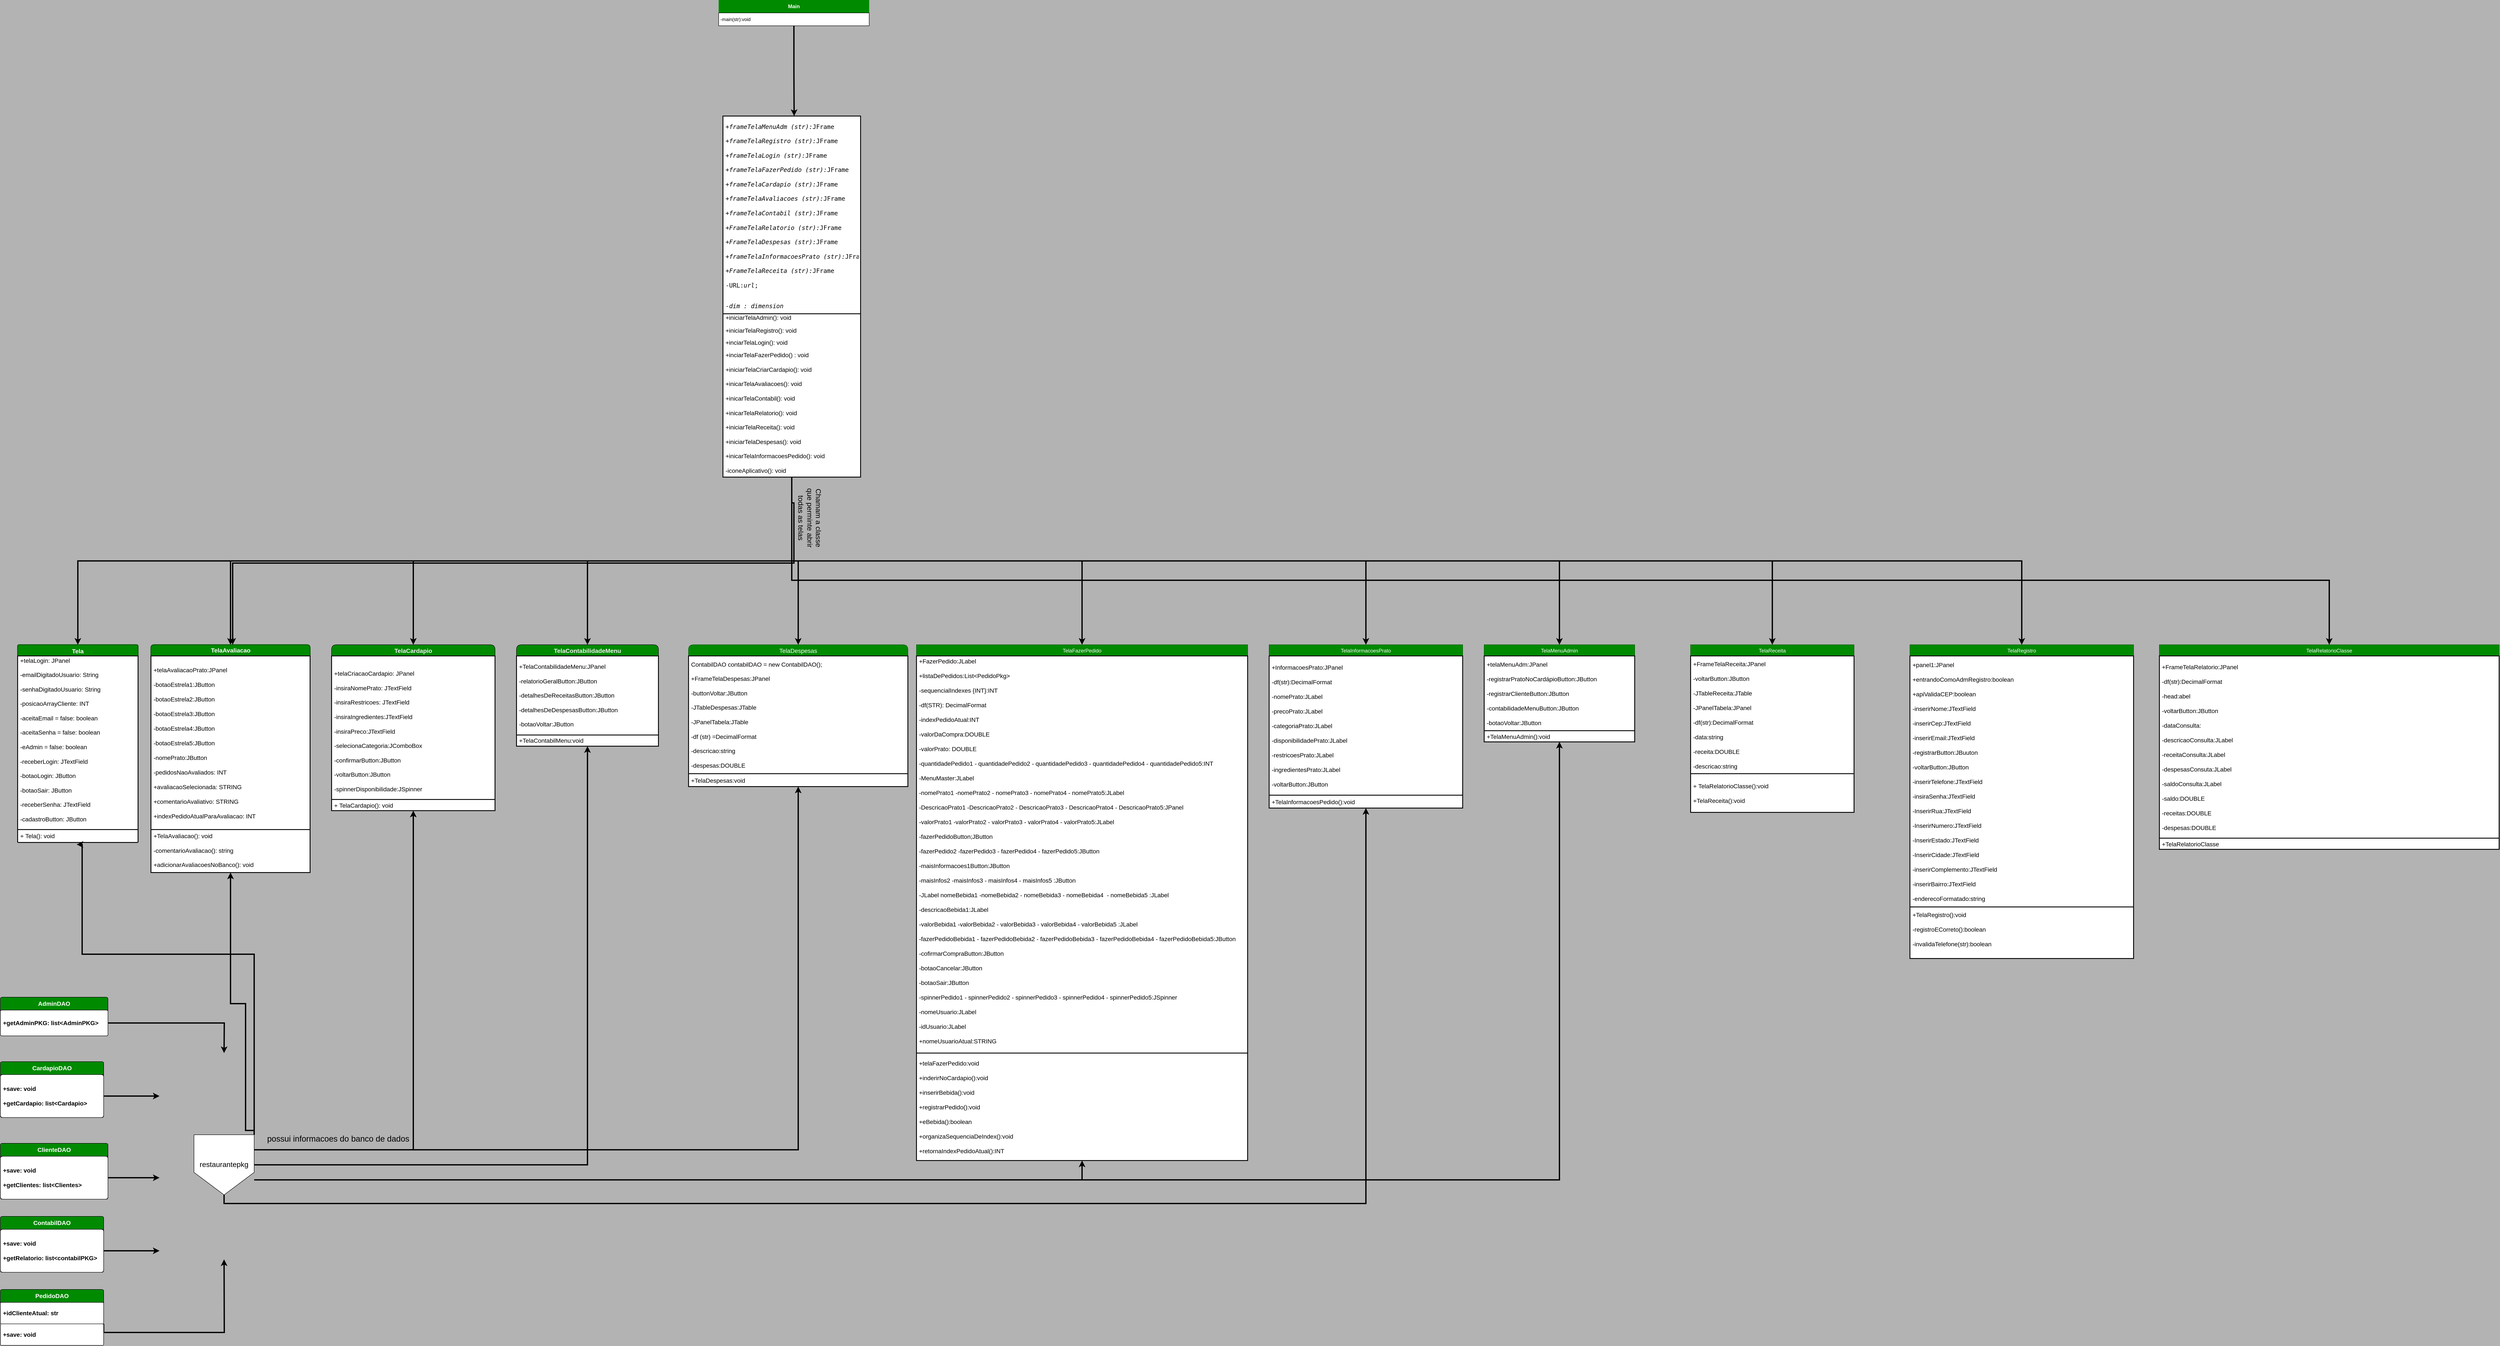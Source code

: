 <mxfile version="20.5.3" type="embed"><diagram id="23iRSUPoRavnBvh4doch" name="Page-1"><mxGraphModel dx="617" dy="2785" grid="1" gridSize="10" guides="1" tooltips="1" connect="1" arrows="1" fold="1" page="1" pageScale="1" pageWidth="827" pageHeight="1169" background="#B3B3B3" math="0" shadow="0"><root><mxCell id="0"/><mxCell id="1" parent="0"/><mxCell id="164" style="edgeStyle=orthogonalEdgeStyle;shape=connector;rounded=0;orthogonalLoop=1;jettySize=auto;html=1;exitX=0.5;exitY=1;exitDx=0;exitDy=0;entryX=0.517;entryY=0.004;entryDx=0;entryDy=0;entryPerimeter=0;labelBackgroundColor=default;strokeColor=#000000;strokeWidth=3;fontFamily=Helvetica;fontSize=17;fontColor=default;endArrow=classic;" edge="1" parent="1" source="6" target="22"><mxGeometry relative="1" as="geometry"/></mxCell><mxCell id="6" value="Main" style="swimlane;fontStyle=1;childLayout=stackLayout;horizontal=1;startSize=30;horizontalStack=0;resizeParent=1;resizeParentMax=0;resizeLast=0;collapsible=1;marginBottom=0;whiteSpace=wrap;html=1;fillColor=#008a00;strokeColor=none;fontColor=#ffffff;strokeWidth=1;" parent="1" vertex="1"><mxGeometry x="2350" y="-2050" width="350" height="60" as="geometry"><mxRectangle x="360" y="110" width="70" height="30" as="alternateBounds"/></mxGeometry></mxCell><mxCell id="8" value="-main(str):void" style="text;fillColor=#FFFFFF;align=left;verticalAlign=middle;spacingLeft=2;spacingRight=0;overflow=hidden;points=[[0,0.5],[1,0.5]];portConstraint=eastwest;rotatable=0;fontColor=#000000;strokeColor=#000000;spacingBottom=0;fontSize=11;fontStyle=0;strokeWidth=1;labelBorderColor=none;html=1;whiteSpace=wrap;" parent="6" vertex="1"><mxGeometry y="30" width="350" height="30" as="geometry"/></mxCell><mxCell id="138" style="edgeStyle=orthogonalEdgeStyle;rounded=0;orthogonalLoop=1;jettySize=auto;html=1;exitX=0.5;exitY=1;exitDx=0;exitDy=0;fontSize=17;spacing=3;strokeWidth=3;strokeColor=#000000;" edge="1" parent="1" source="21" target="77"><mxGeometry relative="1" as="geometry"/></mxCell><mxCell id="139" style="edgeStyle=orthogonalEdgeStyle;rounded=0;orthogonalLoop=1;jettySize=auto;html=1;exitX=0.5;exitY=1;exitDx=0;exitDy=0;fontSize=17;strokeWidth=3;strokeColor=#000000;" edge="1" parent="1" source="21" target="82"><mxGeometry relative="1" as="geometry"/></mxCell><mxCell id="140" style="edgeStyle=orthogonalEdgeStyle;rounded=0;orthogonalLoop=1;jettySize=auto;html=1;exitX=0.5;exitY=1;exitDx=0;exitDy=0;entryX=0.5;entryY=0;entryDx=0;entryDy=0;fontSize=17;strokeWidth=3;strokeColor=#000000;" edge="1" parent="1" source="21" target="85"><mxGeometry relative="1" as="geometry"/></mxCell><mxCell id="141" style="edgeStyle=orthogonalEdgeStyle;rounded=0;orthogonalLoop=1;jettySize=auto;html=1;exitX=0.5;exitY=1;exitDx=0;exitDy=0;entryX=0.5;entryY=0;entryDx=0;entryDy=0;fontSize=17;strokeWidth=3;strokeColor=#000000;" edge="1" parent="1" source="21" target="103"><mxGeometry relative="1" as="geometry"/></mxCell><mxCell id="142" style="edgeStyle=orthogonalEdgeStyle;rounded=0;orthogonalLoop=1;jettySize=auto;html=1;exitX=0.5;exitY=1;exitDx=0;exitDy=0;fontSize=17;strokeWidth=3;strokeColor=#000000;" edge="1" parent="1" source="21" target="107"><mxGeometry relative="1" as="geometry"/></mxCell><mxCell id="143" style="edgeStyle=orthogonalEdgeStyle;rounded=0;orthogonalLoop=1;jettySize=auto;html=1;exitX=0.5;exitY=1;exitDx=0;exitDy=0;entryX=0.5;entryY=0;entryDx=0;entryDy=0;fontSize=17;strokeWidth=3;strokeColor=#000000;" edge="1" parent="1" source="21" target="115"><mxGeometry relative="1" as="geometry"/></mxCell><mxCell id="144" style="edgeStyle=orthogonalEdgeStyle;rounded=0;orthogonalLoop=1;jettySize=auto;html=1;exitX=0.5;exitY=1;exitDx=0;exitDy=0;entryX=0.5;entryY=0;entryDx=0;entryDy=0;fontSize=17;strokeWidth=3;strokeColor=#000000;" edge="1" parent="1" source="21" target="119"><mxGeometry relative="1" as="geometry"/></mxCell><mxCell id="145" style="edgeStyle=orthogonalEdgeStyle;rounded=0;orthogonalLoop=1;jettySize=auto;html=1;exitX=0.5;exitY=1;exitDx=0;exitDy=0;entryX=0.5;entryY=0;entryDx=0;entryDy=0;fontSize=17;strokeWidth=3;strokeColor=#000000;" edge="1" parent="1" source="21" target="123"><mxGeometry relative="1" as="geometry"/></mxCell><mxCell id="146" style="edgeStyle=orthogonalEdgeStyle;rounded=0;orthogonalLoop=1;jettySize=auto;html=1;exitX=0.5;exitY=1;exitDx=0;exitDy=0;entryX=0.5;entryY=0;entryDx=0;entryDy=0;fontSize=17;strokeWidth=3;strokeColor=#000000;" edge="1" parent="1" source="21" target="127"><mxGeometry relative="1" as="geometry"/></mxCell><mxCell id="151" style="edgeStyle=orthogonalEdgeStyle;rounded=0;orthogonalLoop=1;jettySize=auto;html=1;exitX=0.5;exitY=1;exitDx=0;exitDy=0;entryX=0.5;entryY=0;entryDx=0;entryDy=0;fontSize=17;strokeWidth=3;strokeColor=#000000;" edge="1" parent="1" source="21" target="130"><mxGeometry relative="1" as="geometry"/></mxCell><mxCell id="152" style="edgeStyle=orthogonalEdgeStyle;rounded=0;orthogonalLoop=1;jettySize=auto;html=1;exitX=0.5;exitY=1;exitDx=0;exitDy=0;entryX=0.5;entryY=0;entryDx=0;entryDy=0;fontSize=17;strokeWidth=3;strokeColor=#000000;" edge="1" parent="1" source="21" target="134"><mxGeometry relative="1" as="geometry"><Array as="points"><mxPoint x="2520" y="-700"/><mxPoint x="6095" y="-700"/></Array></mxGeometry></mxCell><mxCell id="21" value="&lt;span&gt;ExecutaTelas&lt;/span&gt;" style="swimlane;fontStyle=1;childLayout=stackLayout;horizontal=1;startSize=30;horizontalStack=0;resizeParent=1;resizeParentMax=0;resizeLast=0;collapsible=1;marginBottom=0;whiteSpace=wrap;html=1;fontSize=14;fillColor=#008a00;fontColor=#ffffff;strokeColor=none;strokeWidth=2;rounded=0;arcSize=5;fillStyle=auto;swimlaneFillColor=none;perimeterSpacing=0;resizeWidth=0;resizeHeight=0;dashed=1;dashPattern=1 2;" parent="1" vertex="1"><mxGeometry x="2360" y="-1370" width="320" height="430" as="geometry"/></mxCell><mxCell id="23" value="&lt;pre style=&quot;&quot;&gt;&lt;font face=&quot;Helvetica&quot;&gt;&lt;span&gt;+iniciarTelaAdmin(): void&lt;/span&gt;&lt;/font&gt;&lt;/pre&gt;&lt;pre style=&quot;line-height: 100%;&quot;&gt;&lt;font face=&quot;Helvetica&quot;&gt;&lt;span&gt;+iniciarTelaRegistro(): void&lt;/span&gt;&lt;/font&gt;&lt;/pre&gt;&lt;pre style=&quot;line-height: 100%;&quot;&gt;&lt;font face=&quot;Helvetica&quot;&gt;&lt;span&gt;+inciarTelaLogin(): void&lt;/span&gt;&lt;/font&gt;&lt;/pre&gt;&lt;div&gt;&lt;span&gt;+inciarTelaFazerPedido() : void&lt;/span&gt;&lt;/div&gt;&lt;div&gt;&lt;span&gt;&lt;br&gt;&lt;/span&gt;&lt;/div&gt;&lt;div&gt;&lt;span&gt;+iniciarTelaCriarCardapio(): void&lt;/span&gt;&lt;/div&gt;&lt;div&gt;&lt;span&gt;&lt;br&gt;&lt;/span&gt;&lt;/div&gt;&lt;div&gt;&lt;span&gt;+inicarTelaAvaliacoes(): void&lt;/span&gt;&lt;/div&gt;&lt;div&gt;&lt;span&gt;&lt;br&gt;&lt;/span&gt;&lt;/div&gt;&lt;div&gt;&lt;span&gt;+inicarTelaContabil(): void&lt;/span&gt;&lt;/div&gt;&lt;div&gt;&lt;span&gt;&lt;br&gt;&lt;/span&gt;&lt;/div&gt;&lt;div&gt;&lt;span&gt;+inicarTelaRelatorio(): void&lt;/span&gt;&lt;/div&gt;&lt;div&gt;&lt;span&gt;&lt;br&gt;&lt;/span&gt;&lt;/div&gt;&lt;div&gt;&lt;span&gt;+iniciarTelaReceita(): void&lt;/span&gt;&lt;/div&gt;&lt;div&gt;&lt;span&gt;&lt;br&gt;&lt;/span&gt;&lt;/div&gt;&lt;div&gt;&lt;span&gt;+iniciarTelaDespesas(): void&lt;/span&gt;&lt;/div&gt;&lt;div&gt;&lt;span&gt;&lt;br&gt;&lt;/span&gt;&lt;/div&gt;&lt;div&gt;&lt;span&gt;+inicarTelaInformacoesPedido(): void&lt;/span&gt;&lt;/div&gt;&lt;div&gt;&lt;span&gt;&lt;br&gt;&lt;/span&gt;&lt;/div&gt;&lt;div&gt;&lt;span&gt;-iconeAplicativo(): void&lt;/span&gt;&lt;/div&gt;" style="text;strokeColor=#000000;fillColor=#FFFFFF;align=left;verticalAlign=middle;spacingLeft=4;spacingRight=4;overflow=hidden;points=[[0,0.5],[1,0.5]];portConstraint=eastwest;rotatable=0;whiteSpace=wrap;html=1;fontSize=14;labelBackgroundColor=none;fontColor=#000000;labelBorderColor=none;rounded=0;glass=0;shadow=0;arcSize=5;fontStyle=0;fillStyle=auto;swimlaneFillColor=none;perimeterSpacing=0;strokeWidth=2;gradientColor=none;" parent="21" vertex="1"><mxGeometry y="30" width="320" height="400" as="geometry"/></mxCell><mxCell id="38" value="AdminDAO" style="swimlane;fontStyle=1;childLayout=stackLayout;horizontal=1;startSize=30;horizontalStack=0;resizeParent=1;resizeParentMax=0;resizeLast=0;collapsible=1;marginBottom=0;whiteSpace=wrap;html=1;labelBackgroundColor=none;labelBorderColor=none;strokeColor=#000000;fontFamily=Helvetica;fontSize=14;fontColor=#ffffff;fillColor=#008a00;rounded=1;arcSize=5;" parent="1" vertex="1"><mxGeometry x="680" y="270" width="250" height="90" as="geometry"/></mxCell><mxCell id="39" value="&lt;b&gt;+getAdminPKG: list&amp;lt;AdminPKG&amp;gt;&lt;/b&gt;" style="text;strokeColor=#000000;fillColor=#FFFFFF;align=left;verticalAlign=middle;spacingLeft=4;spacingRight=4;overflow=hidden;points=[[0,0.5],[1,0.5]];portConstraint=eastwest;rotatable=0;whiteSpace=wrap;html=1;labelBackgroundColor=none;labelBorderColor=none;fontFamily=Helvetica;fontSize=14;fontColor=#000000;rounded=1;arcSize=5;" parent="38" vertex="1"><mxGeometry y="30" width="250" height="60" as="geometry"/></mxCell><mxCell id="42" value="ClienteDAO" style="swimlane;fontStyle=1;childLayout=stackLayout;horizontal=1;startSize=30;horizontalStack=0;resizeParent=1;resizeParentMax=0;resizeLast=0;collapsible=1;marginBottom=0;whiteSpace=wrap;html=1;labelBackgroundColor=none;labelBorderColor=none;strokeColor=#000000;fontFamily=Helvetica;fontSize=14;fontColor=#ffffff;fillColor=#008a00;rounded=1;arcSize=5;" parent="1" vertex="1"><mxGeometry x="680" y="610" width="250" height="130" as="geometry"/></mxCell><mxCell id="43" value="&lt;b&gt;+save: void&lt;br&gt;&lt;br&gt;+getClientes: list&amp;lt;Clientes&amp;gt;&lt;/b&gt;" style="text;strokeColor=#000000;fillColor=#FFFFFF;align=left;verticalAlign=middle;spacingLeft=4;spacingRight=4;overflow=hidden;points=[[0,0.5],[1,0.5]];portConstraint=eastwest;rotatable=0;whiteSpace=wrap;html=1;labelBackgroundColor=none;labelBorderColor=none;fontFamily=Helvetica;fontSize=14;fontColor=#000000;rounded=1;arcSize=5;" parent="42" vertex="1"><mxGeometry y="30" width="250" height="100" as="geometry"/></mxCell><mxCell id="44" value="CardapioDAO" style="swimlane;fontStyle=1;childLayout=stackLayout;horizontal=1;startSize=30;horizontalStack=0;resizeParent=1;resizeParentMax=0;resizeLast=0;collapsible=1;marginBottom=0;whiteSpace=wrap;html=1;labelBackgroundColor=none;labelBorderColor=none;strokeColor=#000000;fontFamily=Helvetica;fontSize=14;fontColor=#ffffff;fillColor=#008a00;rounded=1;arcSize=5;" parent="1" vertex="1"><mxGeometry x="680" y="420" width="240" height="130" as="geometry"/></mxCell><mxCell id="45" value="&lt;b&gt;+save: void&lt;br&gt;&lt;br&gt;+getCardapio: list&amp;lt;Cardapio&amp;gt;&lt;/b&gt;" style="text;strokeColor=#000000;fillColor=#FFFFFF;align=left;verticalAlign=middle;spacingLeft=4;spacingRight=4;overflow=hidden;points=[[0,0.5],[1,0.5]];portConstraint=eastwest;rotatable=0;whiteSpace=wrap;html=1;labelBackgroundColor=none;labelBorderColor=none;fontFamily=Helvetica;fontSize=14;fontColor=#000000;rounded=1;arcSize=5;" parent="44" vertex="1"><mxGeometry y="30" width="240" height="100" as="geometry"/></mxCell><mxCell id="46" value="ContabilDAO" style="swimlane;fontStyle=1;childLayout=stackLayout;horizontal=1;startSize=30;horizontalStack=0;resizeParent=1;resizeParentMax=0;resizeLast=0;collapsible=1;marginBottom=0;whiteSpace=wrap;html=1;labelBackgroundColor=none;labelBorderColor=none;strokeColor=#000000;fontFamily=Helvetica;fontSize=14;fontColor=#ffffff;fillColor=#008a00;rounded=1;arcSize=5;" parent="1" vertex="1"><mxGeometry x="680" y="780" width="240" height="130" as="geometry"/></mxCell><mxCell id="47" value="&lt;b&gt;+save: void&lt;br&gt;&lt;br&gt;+getRelatorio: list&amp;lt;contabilPKG&amp;gt;&lt;/b&gt;" style="text;strokeColor=#000000;fillColor=#FFFFFF;align=left;verticalAlign=middle;spacingLeft=4;spacingRight=4;overflow=hidden;points=[[0,0.5],[1,0.5]];portConstraint=eastwest;rotatable=0;whiteSpace=wrap;html=1;labelBackgroundColor=none;labelBorderColor=none;fontFamily=Helvetica;fontSize=14;fontColor=#000000;rounded=1;arcSize=5;" parent="46" vertex="1"><mxGeometry y="30" width="240" height="100" as="geometry"/></mxCell><mxCell id="71" style="edgeStyle=orthogonalEdgeStyle;rounded=0;orthogonalLoop=1;jettySize=auto;html=1;exitX=1;exitY=1;exitDx=0;exitDy=0;fontColor=default;fontSize=17;strokeColor=#000000;strokeWidth=3;" parent="1" source="48" edge="1"><mxGeometry relative="1" as="geometry"><mxPoint x="1200" y="880" as="targetPoint"/></mxGeometry></mxCell><mxCell id="48" value="PedidoDAO" style="swimlane;fontStyle=1;childLayout=stackLayout;horizontal=1;startSize=30;horizontalStack=0;resizeParent=1;resizeParentMax=0;resizeLast=0;collapsible=1;marginBottom=0;whiteSpace=wrap;html=1;labelBackgroundColor=none;labelBorderColor=none;strokeColor=#000000;fontFamily=Helvetica;fontSize=14;fontColor=#ffffff;fillColor=#008a00;rounded=1;arcSize=5;" parent="1" vertex="1"><mxGeometry x="680" y="950" width="240" height="80" as="geometry"/></mxCell><mxCell id="49" value="&lt;b&gt;+idClienteAtual: str&lt;/b&gt;" style="text;strokeColor=#000000;fillColor=#FFFFFF;align=left;verticalAlign=middle;spacingLeft=4;spacingRight=4;overflow=hidden;points=[[0,0.5],[1,0.5]];portConstraint=eastwest;rotatable=0;whiteSpace=wrap;html=1;labelBackgroundColor=none;labelBorderColor=none;fontFamily=Helvetica;fontSize=14;fontColor=#000000;rounded=1;arcSize=5;" parent="48" vertex="1"><mxGeometry y="30" width="240" height="50" as="geometry"/></mxCell><mxCell id="55" value="&lt;b&gt;+save: void&lt;br&gt;&lt;/b&gt;" style="text;strokeColor=#000000;fillColor=#FFFFFF;align=left;verticalAlign=middle;spacingLeft=4;spacingRight=4;overflow=hidden;points=[[0,0.5],[1,0.5]];portConstraint=eastwest;rotatable=0;whiteSpace=wrap;html=1;labelBackgroundColor=none;labelBorderColor=none;fontFamily=Helvetica;fontSize=14;fontColor=#000000;rounded=1;arcSize=5;" parent="1" vertex="1"><mxGeometry x="680" y="1030" width="240" height="50" as="geometry"/></mxCell><mxCell id="60" style="edgeStyle=orthogonalEdgeStyle;rounded=0;orthogonalLoop=1;jettySize=auto;html=1;exitX=1;exitY=0.5;exitDx=0;exitDy=0;fontColor=default;fontSize=17;strokeColor=#000000;strokeWidth=3;" parent="1" source="39" edge="1"><mxGeometry relative="1" as="geometry"><mxPoint x="1200" y="400" as="targetPoint"/></mxGeometry></mxCell><mxCell id="63" style="edgeStyle=orthogonalEdgeStyle;rounded=0;orthogonalLoop=1;jettySize=auto;html=1;exitX=1;exitY=0.5;exitDx=0;exitDy=0;fontColor=default;fontSize=17;strokeColor=#000000;strokeWidth=3;" parent="1" source="45" edge="1"><mxGeometry relative="1" as="geometry"><mxPoint x="1050" y="500" as="targetPoint"/></mxGeometry></mxCell><mxCell id="66" style="edgeStyle=orthogonalEdgeStyle;rounded=0;orthogonalLoop=1;jettySize=auto;html=1;exitX=1;exitY=0.5;exitDx=0;exitDy=0;fontColor=default;fontSize=17;strokeColor=#000000;strokeWidth=3;" parent="1" source="43" edge="1"><mxGeometry relative="1" as="geometry"><mxPoint x="1050" y="690" as="targetPoint"/></mxGeometry></mxCell><mxCell id="68" style="edgeStyle=orthogonalEdgeStyle;rounded=0;orthogonalLoop=1;jettySize=auto;html=1;exitX=1;exitY=0.5;exitDx=0;exitDy=0;fontColor=default;fontSize=17;strokeColor=#000000;strokeWidth=3;" parent="1" source="47" edge="1"><mxGeometry relative="1" as="geometry"><mxPoint x="1050" y="860" as="targetPoint"/></mxGeometry></mxCell><mxCell id="77" value="Tela" style="swimlane;fontStyle=1;childLayout=stackLayout;horizontal=1;startSize=26;fillColor=#008a00;horizontalStack=0;resizeParent=1;resizeParentMax=0;resizeLast=0;collapsible=1;marginBottom=0;strokeColor=#005700;strokeWidth=2;fontColor=#ffffff;verticalAlign=top;align=center;perimeterSpacing=0;fontSize=14;rounded=1;swimlaneLine=1;arcSize=5;" parent="1" vertex="1"><mxGeometry x="720" y="-550" width="280" height="430" as="geometry"><mxRectangle x="910" y="-310" width="60" height="30" as="alternateBounds"/></mxGeometry></mxCell><mxCell id="78" value="&lt;blockquote style=&quot;margin: 0px 0px 0px 40px; border: none; padding: 0px; font-size: 14px;&quot;&gt;&lt;/blockquote&gt;&lt;span style=&quot;font-size: 14px; background-color: initial;&quot;&gt;&lt;div style=&quot;text-align: justify; font-size: 14px;&quot;&gt;&lt;span style=&quot;background-color: initial; font-size: 14px;&quot;&gt;+telaLogin: JPanel&lt;/span&gt;&lt;/div&gt;&lt;/span&gt;&lt;div style=&quot;text-align: justify; font-size: 14px;&quot;&gt;&lt;br style=&quot;font-size: 14px;&quot;&gt;&lt;/div&gt;&lt;span style=&quot;background-color: initial; font-size: 14px;&quot;&gt;&lt;div style=&quot;text-align: justify; font-size: 14px;&quot;&gt;&lt;span style=&quot;background-color: initial; font-size: 14px;&quot;&gt;-emailDigitadoUsuario: String&lt;/span&gt;&lt;br style=&quot;font-size: 14px;&quot;&gt;&lt;/div&gt;&lt;/span&gt;&lt;span style=&quot;background-color: initial; font-size: 14px;&quot;&gt;&lt;div style=&quot;text-align: justify; font-size: 14px;&quot;&gt;&lt;br style=&quot;font-size: 14px;&quot;&gt;&lt;/div&gt;&lt;div style=&quot;font-size: 14px; text-align: justify;&quot;&gt;&lt;span style=&quot;background-color: initial; font-size: 14px;&quot;&gt;-senhaDigitadoUsuario: String&lt;/span&gt;&lt;/div&gt;&lt;/span&gt;&lt;span style=&quot;background-color: initial; font-size: 14px;&quot;&gt;&lt;div style=&quot;text-align: justify; font-size: 14px;&quot;&gt;&lt;br style=&quot;font-size: 14px;&quot;&gt;&lt;/div&gt;&lt;div style=&quot;font-size: 14px; text-align: justify;&quot;&gt;&lt;span style=&quot;background-color: initial; font-size: 14px;&quot;&gt;-posicaoArrayCliente: INT&lt;/span&gt;&lt;/div&gt;&lt;/span&gt;&lt;span style=&quot;background-color: initial; font-size: 14px;&quot;&gt;&lt;div style=&quot;text-align: justify; font-size: 14px;&quot;&gt;&lt;br style=&quot;font-size: 14px;&quot;&gt;&lt;/div&gt;&lt;div style=&quot;font-size: 14px; text-align: justify;&quot;&gt;&lt;span style=&quot;background-color: initial; font-size: 14px;&quot;&gt;-aceitaEmail = false: boolean&lt;/span&gt;&lt;/div&gt;&lt;/span&gt;&lt;span style=&quot;background-color: initial; font-size: 14px;&quot;&gt;&lt;div style=&quot;text-align: justify; font-size: 14px;&quot;&gt;&lt;br style=&quot;font-size: 14px;&quot;&gt;&lt;/div&gt;&lt;div style=&quot;font-size: 14px; text-align: justify;&quot;&gt;&lt;span style=&quot;background-color: initial; font-size: 14px;&quot;&gt;-aceitaSenha = false: boolean&lt;/span&gt;&lt;/div&gt;&lt;/span&gt;&lt;span style=&quot;background-color: initial; font-size: 14px;&quot;&gt;&lt;div style=&quot;text-align: justify; font-size: 14px;&quot;&gt;&lt;br style=&quot;font-size: 14px;&quot;&gt;&lt;/div&gt;&lt;div style=&quot;font-size: 14px; text-align: justify;&quot;&gt;&lt;span style=&quot;background-color: initial; font-size: 14px;&quot;&gt;-eAdmin = false: boolean&lt;/span&gt;&lt;/div&gt;&lt;/span&gt;&lt;span style=&quot;background-color: initial; font-size: 14px;&quot;&gt;&lt;div style=&quot;text-align: justify; font-size: 14px;&quot;&gt;&lt;br style=&quot;font-size: 14px;&quot;&gt;&lt;/div&gt;&lt;div style=&quot;font-size: 14px; text-align: justify;&quot;&gt;&lt;span style=&quot;background-color: initial; font-size: 14px;&quot;&gt;-receberLogin: JTextField&lt;/span&gt;&lt;/div&gt;&lt;/span&gt;&lt;span style=&quot;background-color: initial; font-size: 14px;&quot;&gt;&lt;div style=&quot;text-align: justify; font-size: 14px;&quot;&gt;&lt;br style=&quot;font-size: 14px;&quot;&gt;&lt;/div&gt;&lt;div style=&quot;font-size: 14px; text-align: justify;&quot;&gt;&lt;span style=&quot;background-color: initial; font-size: 14px;&quot;&gt;-botaoLogin: JButton&lt;/span&gt;&lt;/div&gt;&lt;/span&gt;&lt;span style=&quot;background-color: initial; font-size: 14px;&quot;&gt;&lt;div style=&quot;text-align: justify; font-size: 14px;&quot;&gt;&lt;br style=&quot;font-size: 14px;&quot;&gt;&lt;/div&gt;&lt;div style=&quot;font-size: 14px; text-align: justify;&quot;&gt;&lt;span style=&quot;background-color: initial; font-size: 14px;&quot;&gt;-botaoSair: JButton&lt;/span&gt;&lt;/div&gt;&lt;/span&gt;&lt;div style=&quot;text-align: justify; font-size: 14px;&quot;&gt;&lt;br style=&quot;font-size: 14px;&quot;&gt;&lt;/div&gt;&lt;span style=&quot;font-size: 14px; background-color: initial;&quot;&gt;&lt;div style=&quot;text-align: justify; font-size: 14px;&quot;&gt;&lt;span style=&quot;background-color: initial; font-size: 14px;&quot;&gt;-receberSenha: JTextField&lt;/span&gt;&lt;/div&gt;&lt;/span&gt;&lt;div style=&quot;text-align: justify; font-size: 14px;&quot;&gt;&lt;br style=&quot;font-size: 14px;&quot;&gt;&lt;/div&gt;&lt;span style=&quot;font-size: 14px; background-color: initial;&quot;&gt;&lt;div style=&quot;text-align: justify; font-size: 14px;&quot;&gt;&lt;span style=&quot;background-color: initial; font-size: 14px;&quot;&gt;-cadastroButton: JButton&lt;/span&gt;&lt;/div&gt;&lt;/span&gt;&lt;div style=&quot;text-align: justify; font-size: 14px;&quot;&gt;&lt;br style=&quot;font-size: 14px;&quot;&gt;&lt;/div&gt;&lt;blockquote style=&quot;margin: 0px 0px 0px 40px; border: none; padding: 0px; font-size: 14px;&quot;&gt;&lt;/blockquote&gt;&lt;blockquote style=&quot;margin: 0px 0px 0px 40px; border: none; padding: 0px; font-size: 14px;&quot;&gt;&lt;/blockquote&gt;&lt;blockquote style=&quot;margin: 0px 0px 0px 40px; border: none; padding: 0px; font-size: 14px;&quot;&gt;&lt;/blockquote&gt;&lt;blockquote style=&quot;margin: 0px 0px 0px 40px; border: none; padding: 0px; font-size: 14px;&quot;&gt;&lt;/blockquote&gt;&lt;blockquote style=&quot;margin: 0px 0px 0px 40px; border: none; padding: 0px; font-size: 14px;&quot;&gt;&lt;/blockquote&gt;&lt;blockquote style=&quot;margin: 0px 0px 0px 40px; border: none; padding: 0px; font-size: 14px;&quot;&gt;&lt;/blockquote&gt;&lt;blockquote style=&quot;margin: 0px 0px 0px 40px; border: none; padding: 0px; font-size: 14px;&quot;&gt;&lt;/blockquote&gt;&lt;blockquote style=&quot;margin: 0px 0px 0px 40px; border: none; padding: 0px; font-size: 14px;&quot;&gt;&lt;/blockquote&gt;&lt;blockquote style=&quot;margin: 0px 0px 0px 40px; border: none; padding: 0px; font-size: 14px;&quot;&gt;&lt;/blockquote&gt;&lt;blockquote style=&quot;margin: 0px 0px 0px 40px; border: none; padding: 0px; font-size: 14px;&quot;&gt;&lt;/blockquote&gt;" style="text;strokeColor=#000000;fillColor=#FFFFFF;align=left;verticalAlign=middle;spacingLeft=4;spacingRight=4;overflow=hidden;rotatable=0;points=[[0,0.5],[1,0.5]];portConstraint=eastwest;strokeWidth=2;fontColor=#000000;fontSize=14;flipH=1;flipV=1;horizontal=1;textDirection=ltr;html=1;fontStyle=0;perimeterSpacing=0;rounded=0;swimlaneLine=1;arcSize=5;" parent="77" vertex="1"><mxGeometry y="26" width="280" height="404" as="geometry"/></mxCell><mxCell id="82" value="TelaAvaliacao" style="swimlane;fontStyle=1;childLayout=stackLayout;horizontal=1;startSize=26;fillColor=#008a00;horizontalStack=0;resizeParent=1;resizeParentMax=0;resizeLast=0;collapsible=1;marginBottom=0;rounded=1;glass=0;labelBorderColor=none;fillStyle=auto;strokeColor=#005700;strokeWidth=2;fontSize=14;fontColor=#ffffff;html=1;arcSize=10;" parent="1" vertex="1"><mxGeometry x="1030" y="-550" width="370" height="530" as="geometry"/></mxCell><mxCell id="83" value="+telaAvaliacaoPrato:JPanel &#10;&#10;-botaoEstrela1:JButton &#10;&#10;-botaoEstrela2:JButton &#10;&#10;-botaoEstrela3:JButton &#10;&#10;-botaoEstrela4:JButton &#10;&#10;-botaoEstrela5:JButton &#10;&#10;-nomePrato:JButton &#10;&#10;-pedidosNaoAvaliados: INT&#10;&#10;+avaliacaoSelecionada: STRING&#10;&#10;+comentarioAvaliativo: STRING&#10;&#10;+indexPedidoAtualParaAvaliacao: INT" style="text;strokeColor=#000000;fillColor=#FFFFFF;align=left;verticalAlign=middle;spacingLeft=4;spacingRight=4;overflow=hidden;rotatable=0;points=[[0,0.5],[1,0.5]];portConstraint=eastwest;rounded=0;glass=0;labelBorderColor=none;fillStyle=auto;strokeWidth=2;fontSize=14;fontColor=#000000;perimeter=rectanglePerimeter;arcSize=5;" parent="82" vertex="1"><mxGeometry y="26" width="370" height="404" as="geometry"/></mxCell><mxCell id="84" value="+TelaAvaliacao(): void&lt;div&gt;&lt;div&gt;&lt;br&gt;&lt;/div&gt;&lt;div&gt;-comentarioAvaliacao(): string&lt;/div&gt;&lt;div&gt;&lt;br&gt;&lt;/div&gt;&lt;div&gt;+adicionarAvaliacoesNoBanco(): void&lt;/div&gt;&lt;/div&gt;" style="text;strokeColor=#000000;fillColor=#FFFFFF;align=left;verticalAlign=top;spacingLeft=4;spacingRight=4;overflow=hidden;rotatable=0;points=[[0,0.5],[1,0.5]];portConstraint=eastwest;rounded=0;glass=0;labelBorderColor=none;fillStyle=auto;strokeWidth=2;fontSize=14;fontColor=#000000;html=1;perimeter=rectanglePerimeter;arcSize=10;" parent="82" vertex="1"><mxGeometry y="430" width="370" height="100" as="geometry"/></mxCell><mxCell id="79" value="+ Tela(): void" style="text;strokeColor=#000000;fillColor=#FFFFFF;align=left;verticalAlign=top;spacingLeft=4;spacingRight=4;overflow=hidden;rotatable=0;points=[[0,0.5],[1,0.5]];portConstraint=eastwest;strokeWidth=2;fontColor=#000000;horizontal=1;perimeterSpacing=0;fontSize=14;labelBorderColor=none;rounded=1;swimlaneLine=1;arcSize=5;" parent="1" vertex="1"><mxGeometry x="720" y="-120" width="280" height="30" as="geometry"/></mxCell><mxCell id="85" value="TelaCardapio" style="swimlane;fontStyle=1;childLayout=stackLayout;horizontal=1;startSize=26;fillColor=#008a00;horizontalStack=0;resizeParent=1;resizeParentMax=0;resizeLast=0;collapsible=1;marginBottom=0;rounded=1;fontColor=#F0F0F0;strokeColor=#000000;glass=0;shadow=0;sketch=0;swimlaneLine=1;fontSize=14;" parent="1" vertex="1"><mxGeometry x="1450" y="-550" width="380" height="386" as="geometry"/></mxCell><mxCell id="86" value="&lt;div&gt;&lt;br&gt;&lt;/div&gt;+telaCriacaoCardapio: JPanel&lt;br&gt;&lt;div&gt;&lt;br&gt;&lt;/div&gt;-insiraNomePrato: JTextField&lt;br&gt;&lt;div&gt;&lt;br&gt;&lt;/div&gt;-insiraRestricoes: JTextField&lt;br&gt;&lt;div&gt;&lt;br&gt;&lt;/div&gt;-insiraIngredientes:JTextField&lt;br&gt;&lt;div&gt;&lt;br&gt;&lt;/div&gt;-insiraPreco:JTextField&lt;br&gt;&lt;div&gt;&lt;br&gt;&lt;/div&gt;-selecionaCategoria:JComboBox&lt;br&gt;&lt;div&gt;&lt;br&gt;&lt;/div&gt;-confirmarButton:JButton&lt;br&gt;&lt;div&gt;&lt;br&gt;&lt;/div&gt;-voltarButton:JButton&lt;br&gt;&lt;div&gt;&lt;br&gt;&lt;/div&gt;-spinnerDisponibilidade:JSpinner" style="text;strokeColor=#000000;fillColor=#FFFFFF;align=left;verticalAlign=middle;spacingLeft=4;spacingRight=4;overflow=hidden;rotatable=0;points=[[0,0.5],[1,0.5]];portConstraint=eastwest;rounded=0;fontColor=#000000;glass=0;shadow=0;sketch=0;swimlaneLine=1;fontSize=14;labelBorderColor=none;fillStyle=auto;strokeWidth=2;arcSize=5;fontStyle=0;imageAspect=1;textDirection=ltr;html=1;whiteSpace=wrap;" parent="85" vertex="1"><mxGeometry y="26" width="380" height="334" as="geometry"/></mxCell><mxCell id="87" value="+ TelaCardapio(): void" style="text;strokeColor=#000000;fillColor=#FFFFFF;align=left;verticalAlign=middle;spacingLeft=4;spacingRight=4;overflow=hidden;rotatable=0;points=[[0,0.5],[1,0.5]];portConstraint=eastwest;rounded=0;fontColor=#000000;glass=0;shadow=0;sketch=0;swimlaneLine=1;fontSize=14;labelBorderColor=none;fillStyle=auto;strokeWidth=2;arcSize=5;fontStyle=0" parent="85" vertex="1"><mxGeometry y="360" width="380" height="26" as="geometry"/></mxCell><mxCell id="103" value="TelaContabilidadeMenu" style="swimlane;fontStyle=1;childLayout=stackLayout;horizontal=1;startSize=26;fillColor=#008a00;horizontalStack=0;resizeParent=1;resizeParentMax=0;resizeLast=0;collapsible=1;marginBottom=0;rounded=1;shadow=0;glass=0;sketch=0;strokeColor=#000000;fontFamily=Helvetica;fontSize=14;fontColor=#F0F0F0;" parent="1" vertex="1"><mxGeometry x="1880" y="-550" width="330" height="236" as="geometry"/></mxCell><mxCell id="104" value="+TelaContabilidadeMenu:JPanel&lt;br&gt;&lt;br&gt;-relatorioGeralButton:JButton&lt;br&gt;&lt;br&gt;-detalhesDeReceitasButton:JButton&lt;br&gt;&lt;br&gt;-detalhesDeDespesasButton:JButton&lt;br&gt;&lt;br&gt;-botaoVoltar:JButton" style="text;strokeColor=#000000;fillColor=#FFFFFF;align=left;verticalAlign=middle;spacingLeft=4;spacingRight=4;overflow=hidden;rotatable=0;points=[[0,0.5],[1,0.5]];portConstraint=eastwest;rounded=0;shadow=0;glass=0;sketch=0;fontFamily=Helvetica;fontSize=14;fontColor=#000000;startSize=26;labelBorderColor=none;fillStyle=auto;strokeWidth=2;arcSize=5;fontStyle=0;html=1;whiteSpace=wrap;" parent="103" vertex="1"><mxGeometry y="26" width="330" height="184" as="geometry"/></mxCell><mxCell id="105" value="+TelaContabilMenu:void" style="text;strokeColor=#000000;fillColor=#FFFFFF;align=left;verticalAlign=middle;spacingLeft=4;spacingRight=4;overflow=hidden;rotatable=0;points=[[0,0.5],[1,0.5]];portConstraint=eastwest;rounded=0;shadow=0;glass=0;sketch=0;fontFamily=Helvetica;fontSize=14;fontColor=#000000;startSize=26;labelBorderColor=none;fillStyle=auto;strokeWidth=2;arcSize=5;fontStyle=0;whiteSpace=wrap;html=1;" parent="103" vertex="1"><mxGeometry y="210" width="330" height="26" as="geometry"/></mxCell><mxCell id="107" value="TelaDespesas" style="swimlane;fontStyle=0;childLayout=stackLayout;horizontal=1;startSize=26;fillColor=#008a00;horizontalStack=0;resizeParent=1;resizeParentMax=0;resizeLast=0;collapsible=1;marginBottom=0;rounded=1;shadow=0;glass=0;sketch=0;strokeColor=#005700;fontFamily=Helvetica;fontSize=14;fontColor=#ffffff;" parent="1" vertex="1"><mxGeometry x="2280" y="-550" width="510" height="330" as="geometry"/></mxCell><mxCell id="108" value="ContabilDAO contabilDAO = new ContabilDAO();&lt;br&gt;&lt;div&gt;&lt;br&gt;&lt;/div&gt;+FrameTelaDespesas:JPanel&lt;br&gt;&lt;div&gt;&lt;br&gt;&lt;/div&gt;-buttonVoltar:JButton&lt;br&gt;&lt;div&gt;&lt;br&gt;&lt;/div&gt;-JTableDespesas:JTable&lt;br&gt;&lt;div&gt;&lt;br&gt;&lt;/div&gt;-JPanelTabela:JTable&lt;br&gt;&lt;div&gt;&lt;br&gt;&lt;/div&gt;-df (str) =DecimalFormat&lt;br&gt;&lt;div&gt;&lt;br&gt;&lt;/div&gt;-descricao:string&lt;br&gt;&lt;div&gt;&lt;br&gt;&lt;/div&gt;-despesas:DOUBLE" style="text;strokeColor=#000000;fillColor=#FFFFFF;align=left;verticalAlign=middle;spacingLeft=4;spacingRight=4;overflow=hidden;rotatable=0;points=[[0,0.5],[1,0.5]];portConstraint=eastwest;rounded=0;shadow=0;glass=0;sketch=0;fontFamily=Helvetica;fontSize=14;fontColor=#000000;startSize=26;labelBorderColor=none;fillStyle=auto;strokeWidth=2;arcSize=5;fontStyle=0;whiteSpace=wrap;html=1;" parent="107" vertex="1"><mxGeometry y="26" width="510" height="274" as="geometry"/></mxCell><mxCell id="109" value="+TelaDespesas:void" style="text;strokeColor=#000000;fillColor=#FFFFFF;align=left;verticalAlign=middle;spacingLeft=4;spacingRight=4;overflow=hidden;rotatable=0;points=[[0,0.5],[1,0.5]];portConstraint=eastwest;rounded=0;shadow=0;glass=0;sketch=0;fontFamily=Helvetica;fontSize=14;fontColor=#000000;startSize=26;labelBorderColor=none;fillStyle=auto;strokeWidth=2;arcSize=5;fontStyle=0;" parent="107" vertex="1"><mxGeometry y="300" width="510" height="30" as="geometry"/></mxCell><mxCell id="115" value="TelaFazerPedido" style="swimlane;fontStyle=0;childLayout=stackLayout;horizontal=1;startSize=26;fillColor=#008a00;horizontalStack=0;resizeParent=1;resizeParentMax=0;resizeLast=0;collapsible=1;marginBottom=0;fontColor=#ffffff;strokeColor=#005700;" parent="1" vertex="1"><mxGeometry x="2810" y="-550" width="770" height="1200" as="geometry"/></mxCell><mxCell id="116" value="+FazerPedido:JLabel&#10;&#10;+listaDePedidos:List&lt;PedidoPkg&gt; &#10;&#10;-sequencialIndexes {INT}:INT&#10;&#10;-df(STR): DecimalFormat&#10;&#10;-indexPedidoAtual:INT&#10;&#10;-valorDaCompra:DOUBLE&#10;&#10;-valorPrato: DOUBLE&#10;&#10;-quantidadePedido1 - quantidadePedido2 - quantidadePedido3 - quantidadePedido4 - quantidadePedido5:INT&#10;&#10;-MenuMaster:JLabel&#10;&#10;-nomePrato1 -nomePrato2 - nomePrato3 - nomePrato4 - nomePrato5:JLabel&#10;&#10;-DescricaoPrato1 -DescricaoPrato2 - DescricaoPrato3 - DescricaoPrato4 - DescricaoPrato5:JPanel&#10;&#10;-valorPrato1 -valorPrato2 - valorPrato3 - valorPrato4 - valorPrato5:JLabel&#10;&#10;-fazerPedidoButton;JButton&#10;&#10;-fazerPedido2 -fazerPedido3 - fazerPedido4 - fazerPedido5:JButton&#10;&#10;-maisInformacoes1Button:JButton&#10;&#10;-maisInfos2 -maisInfos3 - maisInfos4 - maisInfos5 :JButton&#10;&#10;-JLabel nomeBebida1 -nomeBebida2 - nomeBebida3 - nomeBebida4  - nomeBebida5 :JLabel&#10;&#10;-descricaoBebida1:JLabel&#10;&#10;-valorBebida1 -valorBebida2 - valorBebida3 - valorBebida4 - valorBebida5 :JLabel&#10;&#10;-fazerPedidoBebida1 - fazerPedidoBebida2 - fazerPedidoBebida3 - fazerPedidoBebida4 - fazerPedidoBebida5:JButton&#10;&#10;-cofirmarCompraButton:JButton&#10;&#10;-botaoCancelar:JButton&#10;&#10;-botaoSair:JButton&#10;&#10;-spinnerPedido1 - spinnerPedido2 - spinnerPedido3 - spinnerPedido4 - spinnerPedido5:JSpinner&#10;&#10;-nomeUsuario:JLabel&#10;&#10;-idUsuario:JLabel&#10;&#10;+nomeUsuarioAtual:STRING&#10;" style="text;strokeColor=#000000;fillColor=#FFFFFF;align=left;verticalAlign=middle;spacingLeft=4;spacingRight=4;overflow=hidden;rotatable=0;points=[[0,0.5],[1,0.5]];portConstraint=eastwest;fontSize=14;fontColor=#000000;rounded=0;shadow=0;glass=0;sketch=0;startSize=26;labelBorderColor=none;fillStyle=auto;strokeWidth=2;arcSize=5;fontStyle=0;" parent="115" vertex="1"><mxGeometry y="26" width="770" height="924" as="geometry"/></mxCell><mxCell id="117" value="+telaFazerPedido:void&#10;&#10;+inderirNoCardapio():void&#10;&#10;+inserirBebida():void&#10;&#10;+registrarPedido():void&#10;&#10;+eBebida():boolean&#10;&#10;+organizaSequenciaDeIndex():void&#10;&#10;+retornaIndexPedidoAtual():INT" style="text;strokeColor=#000000;fillColor=#FFFFFF;align=left;verticalAlign=middle;spacingLeft=4;spacingRight=4;overflow=hidden;rotatable=0;points=[[0,0.5],[1,0.5]];portConstraint=eastwest;fontSize=14;fontColor=#000000;rounded=0;shadow=0;glass=0;sketch=0;startSize=26;labelBorderColor=none;fillStyle=auto;strokeWidth=2;arcSize=5;fontStyle=0;" parent="115" vertex="1"><mxGeometry y="950" width="770" height="250" as="geometry"/></mxCell><mxCell id="119" value="TelaInformacoesPrato" style="swimlane;fontStyle=0;childLayout=stackLayout;horizontal=1;startSize=26;fillColor=#008a00;horizontalStack=0;resizeParent=1;resizeParentMax=0;resizeLast=0;collapsible=1;marginBottom=0;html=0;strokeColor=#005700;fontColor=#ffffff;" parent="1" vertex="1"><mxGeometry x="3630" y="-550" width="450" height="380" as="geometry"/></mxCell><mxCell id="120" value="+InformacoesPrato:JPanel&#10;&#10;-df(str):DecimalFormat&#10;&#10;-nomePrato:JLabel&#10;&#10;-precoPrato:JLabel &#10;&#10;-categoriaPrato:JLabel &#10;&#10;-disponibilidadePrato:JLabel &#10;&#10;-restricoesPrato:JLabel &#10;&#10;-ingredientesPrato:JLabel &#10;&#10;-voltarButton:JButton" style="text;strokeColor=#000000;fillColor=#FFFFFF;align=left;verticalAlign=middle;spacingLeft=4;spacingRight=4;overflow=hidden;rotatable=0;points=[[0,0.5],[1,0.5]];portConstraint=eastwest;fontSize=14;fontColor=#000000;rounded=0;shadow=0;glass=0;sketch=0;startSize=26;labelBorderColor=none;fillStyle=auto;strokeWidth=2;arcSize=5;fontStyle=0;" parent="119" vertex="1"><mxGeometry y="26" width="450" height="324" as="geometry"/></mxCell><mxCell id="121" value="+TelaInformacoesPedido():void" style="text;strokeColor=#000000;fillColor=#FFFFFF;align=left;verticalAlign=middle;spacingLeft=4;spacingRight=4;overflow=hidden;rotatable=0;points=[[0,0.5],[1,0.5]];portConstraint=eastwest;html=0;fontSize=14;fontColor=#000000;rounded=0;shadow=0;glass=0;sketch=0;startSize=26;labelBorderColor=none;fillStyle=auto;strokeWidth=2;arcSize=5;fontStyle=0;" parent="119" vertex="1"><mxGeometry y="350" width="450" height="30" as="geometry"/></mxCell><mxCell id="123" value="TelaMenuAdmin" style="swimlane;fontStyle=0;childLayout=stackLayout;horizontal=1;startSize=26;fillColor=#008a00;horizontalStack=0;resizeParent=1;resizeParentMax=0;resizeLast=0;collapsible=1;marginBottom=0;html=0;strokeColor=#005700;fontColor=#ffffff;" parent="1" vertex="1"><mxGeometry x="4130" y="-550" width="350" height="226" as="geometry"/></mxCell><mxCell id="124" value="+telaMenuAdm:JPanel&#10;&#10;-registrarPratoNoCardápioButton:JButton&#10;&#10;-registrarClienteButton:JButton&#10;&#10;-contabilidadeMenuButton:JButton&#10;&#10;-botaoVoltar:JButton" style="text;strokeColor=#000000;fillColor=#FFFFFF;align=left;verticalAlign=middle;spacingLeft=4;spacingRight=4;overflow=hidden;rotatable=0;points=[[0,0.5],[1,0.5]];portConstraint=eastwest;fontSize=14;fontColor=#000000;rounded=0;shadow=0;glass=0;sketch=0;startSize=26;labelBorderColor=none;fillStyle=auto;strokeWidth=2;arcSize=5;fontStyle=0;" parent="123" vertex="1"><mxGeometry y="26" width="350" height="174" as="geometry"/></mxCell><mxCell id="125" value="+TelaMenuAdmin():void" style="text;strokeColor=#000000;fillColor=#FFFFFF;align=left;verticalAlign=middle;spacingLeft=4;spacingRight=4;overflow=hidden;rotatable=0;points=[[0,0.5],[1,0.5]];portConstraint=eastwest;html=0;fontSize=14;fontColor=#000000;rounded=0;shadow=0;glass=0;sketch=0;startSize=26;labelBorderColor=none;fillStyle=auto;strokeWidth=2;arcSize=5;fontStyle=0;" parent="123" vertex="1"><mxGeometry y="200" width="350" height="26" as="geometry"/></mxCell><mxCell id="127" value="TelaReceita" style="swimlane;fontStyle=0;childLayout=stackLayout;horizontal=1;startSize=26;fillColor=#008a00;horizontalStack=0;resizeParent=1;resizeParentMax=0;resizeLast=0;collapsible=1;marginBottom=0;html=0;strokeColor=#005700;fontColor=#ffffff;" parent="1" vertex="1"><mxGeometry x="4610" y="-550" width="380" height="390" as="geometry"/></mxCell><mxCell id="128" value="+FrameTelaReceita:JPanel&#10;&#10;-voltarButton:JButton&#10;&#10;-JTableReceita:JTable&#10;&#10;-JPanelTabela:JPanel&#10;&#10;-df(str):DecimalFormat&#10;&#10;-data:string&#10;&#10;-receita:DOUBLE&#10;&#10;-descricao:string" style="text;strokeColor=#000000;fillColor=#FFFFFF;align=left;verticalAlign=middle;spacingLeft=4;spacingRight=4;overflow=hidden;rotatable=0;points=[[0,0.5],[1,0.5]];portConstraint=eastwest;fontSize=14;fontColor=#000000;rounded=0;shadow=0;glass=0;sketch=0;startSize=26;labelBorderColor=none;fillStyle=auto;strokeWidth=2;arcSize=5;fontStyle=0;" parent="127" vertex="1"><mxGeometry y="26" width="380" height="274" as="geometry"/></mxCell><mxCell id="129" value="+ TelaRelatorioClasse():void&#10;&#10;+TelaReceita():void" style="text;strokeColor=#000000;fillColor=#FFFFFF;align=left;verticalAlign=middle;spacingLeft=4;spacingRight=4;overflow=hidden;rotatable=0;points=[[0,0.5],[1,0.5]];portConstraint=eastwest;html=0;fontSize=14;fontColor=#000000;rounded=0;shadow=0;glass=0;sketch=0;startSize=26;labelBorderColor=none;fillStyle=auto;strokeWidth=2;arcSize=5;fontStyle=0;" parent="127" vertex="1"><mxGeometry y="300" width="380" height="90" as="geometry"/></mxCell><mxCell id="130" value="TelaRegistro" style="swimlane;fontStyle=0;childLayout=stackLayout;horizontal=1;startSize=26;fillColor=#008a00;horizontalStack=0;resizeParent=1;resizeParentMax=0;resizeLast=0;collapsible=1;marginBottom=0;strokeColor=#005700;fontColor=#ffffff;" parent="1" vertex="1"><mxGeometry x="5120" y="-550" width="520" height="730" as="geometry"/></mxCell><mxCell id="131" value="+panel1:JPanel&#10;&#10;+entrandoComoAdmRegistro:boolean&#10;&#10;+apiValidaCEP:boolean&#10;&#10;-inserirNome:JTextField &#10;&#10;-inserirCep:JTextField &#10;&#10;-inserirEmail:JTextField &#10;&#10;-registrarButton:JBuuton&#10;&#10;-voltarButton:JButton&#10;&#10;-inserirTelefone:JTextField &#10;&#10;-insiraSenha:JTextField &#10;&#10;-InserirRua:JTextField &#10;&#10;-InserirNumero:JTextField &#10;&#10;-InserirEstado:JTextField &#10;&#10;-InserirCidade:JTextField &#10;&#10;-inserirComplemento:JTextField &#10;&#10;-inserirBairro:JTextField &#10;&#10;-enderecoFormatado:string" style="text;strokeColor=#000000;fillColor=#FFFFFF;align=left;verticalAlign=middle;spacingLeft=4;spacingRight=4;overflow=hidden;rotatable=0;points=[[0,0.5],[1,0.5]];portConstraint=eastwest;fontSize=14;fontColor=#000000;rounded=0;shadow=0;glass=0;sketch=0;startSize=26;labelBorderColor=none;fillStyle=auto;strokeWidth=2;arcSize=5;fontStyle=0;" parent="130" vertex="1"><mxGeometry y="26" width="520" height="584" as="geometry"/></mxCell><mxCell id="132" value="+TelaRegistro():void&#10;&#10;-registroECorreto():boolean&#10;&#10;-invalidaTelefone(str):boolean&#10;" style="text;strokeColor=#000000;fillColor=#FFFFFF;align=left;verticalAlign=middle;spacingLeft=4;spacingRight=4;overflow=hidden;rotatable=0;points=[[0,0.5],[1,0.5]];portConstraint=eastwest;fontSize=14;fontColor=#000000;rounded=0;shadow=0;glass=0;sketch=0;startSize=26;labelBorderColor=none;fillStyle=auto;strokeWidth=2;arcSize=5;fontStyle=0;" parent="130" vertex="1"><mxGeometry y="610" width="520" height="120" as="geometry"/></mxCell><mxCell id="134" value="TelaRelatorioClasse" style="swimlane;fontStyle=0;childLayout=stackLayout;horizontal=1;startSize=26;fillColor=#008a00;horizontalStack=0;resizeParent=1;resizeParentMax=0;resizeLast=0;collapsible=1;marginBottom=0;html=0;strokeColor=#005700;fontColor=#ffffff;" parent="1" vertex="1"><mxGeometry x="5700" y="-550" width="790" height="476" as="geometry"/></mxCell><mxCell id="135" value="+FrameTelaRelatorio:JPanel&#10;&#10;-df(str):DecimalFormat&#10;&#10;-head:abel&#10;&#10;-voltarButton:JButton&#10;&#10;-dataConsulta:&#10;&#10;-descricaoConsulta:JLabel &#10;&#10;-receitaConsulta:JLabel &#10;&#10;-despesasConsuta:JLabel &#10;&#10;-saldoConsulta:JLabel &#10;&#10;-saldo:DOUBLE&#10;&#10;-receitas:DOUBLE&#10;&#10;-despesas:DOUBLE" style="text;strokeColor=#000000;fillColor=#FFFFFF;align=left;verticalAlign=middle;spacingLeft=4;spacingRight=4;overflow=hidden;rotatable=0;points=[[0,0.5],[1,0.5]];portConstraint=eastwest;fontSize=14;fontColor=#000000;rounded=0;shadow=0;glass=0;sketch=0;startSize=26;labelBorderColor=none;fillStyle=auto;strokeWidth=2;arcSize=5;fontStyle=0;" parent="134" vertex="1"><mxGeometry y="26" width="790" height="424" as="geometry"/></mxCell><mxCell id="136" value="+TelaRelatorioClasse" style="text;strokeColor=#000000;fillColor=#FFFFFF;align=left;verticalAlign=middle;spacingLeft=4;spacingRight=4;overflow=hidden;rotatable=0;points=[[0,0.5],[1,0.5]];portConstraint=eastwest;html=0;fontSize=14;fontColor=#000000;rounded=0;shadow=0;glass=0;sketch=0;startSize=26;labelBorderColor=none;fillStyle=auto;strokeWidth=2;arcSize=5;fontStyle=0;" parent="134" vertex="1"><mxGeometry y="450" width="790" height="26" as="geometry"/></mxCell><mxCell id="148" style="edgeStyle=orthogonalEdgeStyle;rounded=0;orthogonalLoop=1;jettySize=auto;html=1;exitX=1;exitY=0;exitDx=0;exitDy=0;entryX=0.49;entryY=1.156;entryDx=0;entryDy=0;entryPerimeter=0;fontSize=17;strokeWidth=3;strokeColor=#000000;" edge="1" parent="1" source="137" target="79"><mxGeometry relative="1" as="geometry"><Array as="points"><mxPoint x="1270" y="170"/><mxPoint x="870" y="170"/><mxPoint x="870" y="-85"/></Array></mxGeometry></mxCell><mxCell id="149" style="edgeStyle=orthogonalEdgeStyle;rounded=0;orthogonalLoop=1;jettySize=auto;html=1;exitX=1;exitY=0;exitDx=0;exitDy=0;entryX=0.5;entryY=1;entryDx=0;entryDy=0;fontSize=17;strokeWidth=3;strokeColor=#000000;" edge="1" parent="1" source="137" target="82"><mxGeometry relative="1" as="geometry"><Array as="points"><mxPoint x="1270" y="580"/><mxPoint x="1250" y="580"/><mxPoint x="1250" y="285"/><mxPoint x="1215" y="285"/></Array></mxGeometry></mxCell><mxCell id="150" style="edgeStyle=orthogonalEdgeStyle;rounded=0;orthogonalLoop=1;jettySize=auto;html=1;exitX=1;exitY=0.25;exitDx=0;exitDy=0;entryX=0.5;entryY=1;entryDx=0;entryDy=0;fontSize=17;strokeWidth=3;strokeColor=#000000;" edge="1" parent="1" source="137" target="85"><mxGeometry relative="1" as="geometry"/></mxCell><mxCell id="155" style="edgeStyle=orthogonalEdgeStyle;shape=connector;rounded=0;orthogonalLoop=1;jettySize=auto;html=1;exitX=1;exitY=0.5;exitDx=0;exitDy=0;entryX=0.5;entryY=1;entryDx=0;entryDy=0;labelBackgroundColor=default;strokeColor=#000000;strokeWidth=3;fontFamily=Helvetica;fontSize=17;fontColor=default;endArrow=classic;" edge="1" parent="1" source="137" target="103"><mxGeometry relative="1" as="geometry"/></mxCell><mxCell id="156" style="edgeStyle=orthogonalEdgeStyle;shape=connector;rounded=0;orthogonalLoop=1;jettySize=auto;html=1;exitX=1;exitY=0.25;exitDx=0;exitDy=0;entryX=0.5;entryY=1;entryDx=0;entryDy=0;labelBackgroundColor=default;strokeColor=#000000;strokeWidth=3;fontFamily=Helvetica;fontSize=17;fontColor=default;endArrow=classic;" edge="1" parent="1" source="137" target="107"><mxGeometry relative="1" as="geometry"/></mxCell><mxCell id="157" style="edgeStyle=orthogonalEdgeStyle;shape=connector;rounded=0;orthogonalLoop=1;jettySize=auto;html=1;exitX=1;exitY=0.75;exitDx=0;exitDy=0;entryX=0.5;entryY=1;entryDx=0;entryDy=0;labelBackgroundColor=default;strokeColor=default;strokeWidth=3;fontFamily=Helvetica;fontSize=17;fontColor=default;endArrow=classic;" edge="1" parent="1" source="137" target="115"><mxGeometry relative="1" as="geometry"/></mxCell><mxCell id="158" style="edgeStyle=orthogonalEdgeStyle;shape=connector;rounded=0;orthogonalLoop=1;jettySize=auto;html=1;exitX=0.5;exitY=1;exitDx=0;exitDy=0;entryX=0.5;entryY=1;entryDx=0;entryDy=0;labelBackgroundColor=default;strokeColor=#000000;strokeWidth=3;fontFamily=Helvetica;fontSize=17;fontColor=default;endArrow=classic;" edge="1" parent="1" source="137" target="119"><mxGeometry relative="1" as="geometry"/></mxCell><mxCell id="160" style="edgeStyle=orthogonalEdgeStyle;shape=connector;rounded=0;orthogonalLoop=1;jettySize=auto;html=1;exitX=1;exitY=0.75;exitDx=0;exitDy=0;labelBackgroundColor=default;strokeColor=#000000;strokeWidth=3;fontFamily=Helvetica;fontSize=17;fontColor=default;endArrow=classic;entryX=0.5;entryY=1;entryDx=0;entryDy=0;" edge="1" parent="1" source="137" target="123"><mxGeometry relative="1" as="geometry"><mxPoint x="4305.077" y="-184.0" as="targetPoint"/></mxGeometry></mxCell><mxCell id="137" value="restaurantepkg" style="shape=offPageConnector;whiteSpace=wrap;html=1;fontSize=17;" vertex="1" parent="1"><mxGeometry x="1130" y="590" width="140" height="140" as="geometry"/></mxCell><mxCell id="147" value="Chamam a classe que perminte abrir todas as telas" style="text;html=1;strokeColor=none;fillColor=none;align=center;verticalAlign=middle;whiteSpace=wrap;rounded=0;fontSize=17;rotation=90;" vertex="1" parent="1"><mxGeometry x="2481" y="-860" width="160" height="30" as="geometry"/></mxCell><mxCell id="153" style="edgeStyle=orthogonalEdgeStyle;rounded=0;orthogonalLoop=1;jettySize=auto;html=1;fontSize=17;strokeWidth=3;strokeColor=#000000;" edge="1" parent="1"><mxGeometry relative="1" as="geometry"><mxPoint x="2520" y="-880" as="sourcePoint"/><mxPoint x="1220" y="-550" as="targetPoint"/><Array as="points"><mxPoint x="2525" y="-740"/><mxPoint x="1220" y="-740"/></Array></mxGeometry></mxCell><mxCell id="22" value="&lt;pre style=&quot;font-family: &amp;quot;JetBrains Mono&amp;quot;, monospace; font-size: 14px;&quot;&gt;&lt;font&gt;&lt;span style=&quot;font-size: 14px;&quot;&gt;+&lt;span style=&quot;font-style: italic; font-size: 14px;&quot;&gt;frameTelaMenuAdm (str):&lt;/span&gt;&lt;/span&gt;JFrame &lt;span style=&quot;font-size: 14px;&quot;&gt;&lt;span style=&quot;font-style: italic; font-size: 14px;&quot;&gt;&lt;br&gt;&lt;/span&gt;&lt;/span&gt;&lt;span style=&quot;font-size: 14px;&quot;&gt;&lt;br style=&quot;font-size: 14px;&quot;&gt;+&lt;span style=&quot;font-style: italic; font-size: 14px;&quot;&gt;frameTelaRegistro (str):&lt;/span&gt;&lt;/span&gt;JFrame &lt;span style=&quot;font-size: 14px;&quot;&gt;&lt;span style=&quot;font-style: italic; font-size: 14px;&quot;&gt;&lt;br&gt;&lt;/span&gt;&lt;/span&gt;&lt;span style=&quot;font-size: 14px;&quot;&gt;&lt;br style=&quot;font-size: 14px;&quot;&gt;&lt;span style=&quot;font-style: italic; font-size: 14px;&quot;&gt;+frameTelaLogin &lt;/span&gt;&lt;/span&gt;&lt;span style=&quot;font-style: italic;&quot;&gt;(str):&lt;/span&gt;JFrame&lt;span style=&quot;font-size: 14px;&quot;&gt;&lt;span style=&quot;font-style: italic; font-size: 14px;&quot;&gt;&lt;br&gt;&lt;/span&gt;&lt;/span&gt;&lt;span style=&quot;font-size: 14px;&quot;&gt;&lt;br style=&quot;font-size: 14px;&quot;&gt;+&lt;span style=&quot;font-style: italic; font-size: 14px;&quot;&gt;frameTelaFazerPedido &lt;/span&gt;&lt;/span&gt;&lt;span style=&quot;font-style: italic;&quot;&gt;(str):&lt;/span&gt;JFrame&lt;span style=&quot;font-size: 14px;&quot;&gt;&lt;span style=&quot;font-style: italic; font-size: 14px;&quot;&gt;&lt;br&gt;&lt;/span&gt;&lt;/span&gt;&lt;span style=&quot;font-size: 14px;&quot;&gt;&lt;br style=&quot;font-size: 14px;&quot;&gt;+&lt;span style=&quot;font-style: italic; font-size: 14px;&quot;&gt;frameTelaCardapio &lt;/span&gt;&lt;/span&gt;&lt;span style=&quot;font-style: italic;&quot;&gt;(str):&lt;/span&gt;JFrame&lt;span style=&quot;font-size: 14px;&quot;&gt;&lt;span style=&quot;font-style: italic; font-size: 14px;&quot;&gt;&lt;br&gt;&lt;/span&gt;&lt;/span&gt;&lt;span style=&quot;font-size: 14px;&quot;&gt;&lt;br style=&quot;font-size: 14px;&quot;&gt;+&lt;span style=&quot;font-style: italic; font-size: 14px;&quot;&gt;frameTelaAvaliacoes &lt;/span&gt;&lt;/span&gt;&lt;span style=&quot;font-style: italic;&quot;&gt;(str):&lt;/span&gt;JFrame&lt;span style=&quot;font-size: 14px;&quot;&gt;&lt;span style=&quot;font-style: italic; font-size: 14px;&quot;&gt;&lt;br&gt;&lt;/span&gt;&lt;/span&gt;&lt;span style=&quot;font-size: 14px;&quot;&gt;&lt;br style=&quot;font-size: 14px;&quot;&gt;+&lt;span style=&quot;font-style: italic; font-size: 14px;&quot;&gt;frameTelaContabil &lt;/span&gt;&lt;/span&gt;&lt;span style=&quot;font-style: italic;&quot;&gt;(str):&lt;/span&gt;JFrame&lt;span style=&quot;font-size: 14px;&quot;&gt;&lt;span style=&quot;font-style: italic; font-size: 14px;&quot;&gt;&lt;br&gt;&lt;/span&gt;&lt;/span&gt;&lt;span style=&quot;font-size: 14px;&quot;&gt;&lt;br style=&quot;font-size: 14px;&quot;&gt;+&lt;span style=&quot;font-style: italic; font-size: 14px;&quot;&gt;FrameTelaRelatorio &lt;/span&gt;&lt;/span&gt;&lt;span style=&quot;font-style: italic;&quot;&gt;(str):&lt;/span&gt;JFrame&lt;span style=&quot;font-size: 14px;&quot;&gt;&lt;span style=&quot;font-style: italic; font-size: 14px;&quot;&gt;&lt;br&gt;&lt;/span&gt;&lt;/span&gt;&lt;span style=&quot;font-size: 14px;&quot;&gt;&lt;br style=&quot;font-size: 14px;&quot;&gt;+&lt;span style=&quot;font-style: italic; font-size: 14px;&quot;&gt;FrameTelaDespesas &lt;/span&gt;&lt;/span&gt;&lt;span style=&quot;font-style: italic;&quot;&gt;(str):&lt;/span&gt;JFrame&lt;span style=&quot;font-size: 14px;&quot;&gt;&lt;span style=&quot;font-style: italic; font-size: 14px;&quot;&gt;&lt;br&gt;&lt;/span&gt;&lt;/span&gt;&lt;span style=&quot;font-size: 14px;&quot;&gt;&lt;br style=&quot;font-size: 14px;&quot;&gt;+&lt;span style=&quot;font-style: italic; font-size: 14px;&quot;&gt;frameTelaInformacoesPrato &lt;/span&gt;&lt;/span&gt;&lt;span style=&quot;font-style: italic;&quot;&gt;(str):&lt;/span&gt;JFrame&lt;span style=&quot;font-size: 14px;&quot;&gt;&lt;span style=&quot;font-style: italic; font-size: 14px;&quot;&gt;&lt;br&gt;&lt;/span&gt;&lt;/span&gt;&lt;span style=&quot;font-size: 14px;&quot;&gt;&lt;br style=&quot;font-size: 14px;&quot;&gt;+&lt;span style=&quot;font-style: italic; font-size: 14px;&quot;&gt;FrameTelaReceita &lt;/span&gt;&lt;/span&gt;&lt;span style=&quot;font-style: italic;&quot;&gt;(str):&lt;/span&gt;JFrame&lt;span style=&quot;font-size: 14px;&quot;&gt;&lt;span style=&quot;font-style: italic; font-size: 14px;&quot;&gt;&lt;br&gt;&lt;/span&gt;&lt;/span&gt;&lt;span style=&quot;font-size: 14px;&quot;&gt;&lt;br style=&quot;font-size: 14px;&quot;&gt;-URL:&lt;span style=&quot;font-style: italic; font-size: 14px;&quot;&gt;url&lt;/span&gt;;&lt;/span&gt;&lt;/font&gt;&lt;/pre&gt;&lt;pre style=&quot;font-family: &amp;quot;JetBrains Mono&amp;quot;, monospace; font-size: 14px;&quot;&gt;&lt;span style=&quot;font-size: 14px;&quot;&gt;&lt;font style=&quot;&quot;&gt;&lt;br style=&quot;font-size: 14px;&quot;&gt;&lt;span style=&quot;font-style: italic; font-size: 14px;&quot;&gt;-dim : dimension&lt;/span&gt;&lt;/font&gt;&lt;/span&gt;&lt;/pre&gt;" style="text;strokeColor=#000000;fillColor=#FFFFFF;align=left;verticalAlign=middle;spacingLeft=4;spacingRight=4;overflow=hidden;points=[[0,0.5],[1,0.5]];portConstraint=eastwest;rotatable=0;whiteSpace=wrap;html=1;fontSize=14;labelBorderColor=none;rounded=0;glass=0;shadow=0;arcSize=5;perimeterSpacing=2;strokeWidth=2;fillStyle=auto;swimlaneFillColor=none;fontColor=#000000;" parent="1" vertex="1"><mxGeometry x="2360" y="-1780" width="320" height="460" as="geometry"/></mxCell><mxCell id="165" value="possui informacoes do banco de dados" style="text;html=1;align=center;verticalAlign=middle;resizable=0;points=[];autosize=1;strokeColor=none;fillColor=none;fontSize=19;fontFamily=Helvetica;fontColor=default;" vertex="1" parent="1"><mxGeometry x="1290" y="580" width="350" height="40" as="geometry"/></mxCell></root></mxGraphModel></diagram></mxfile>